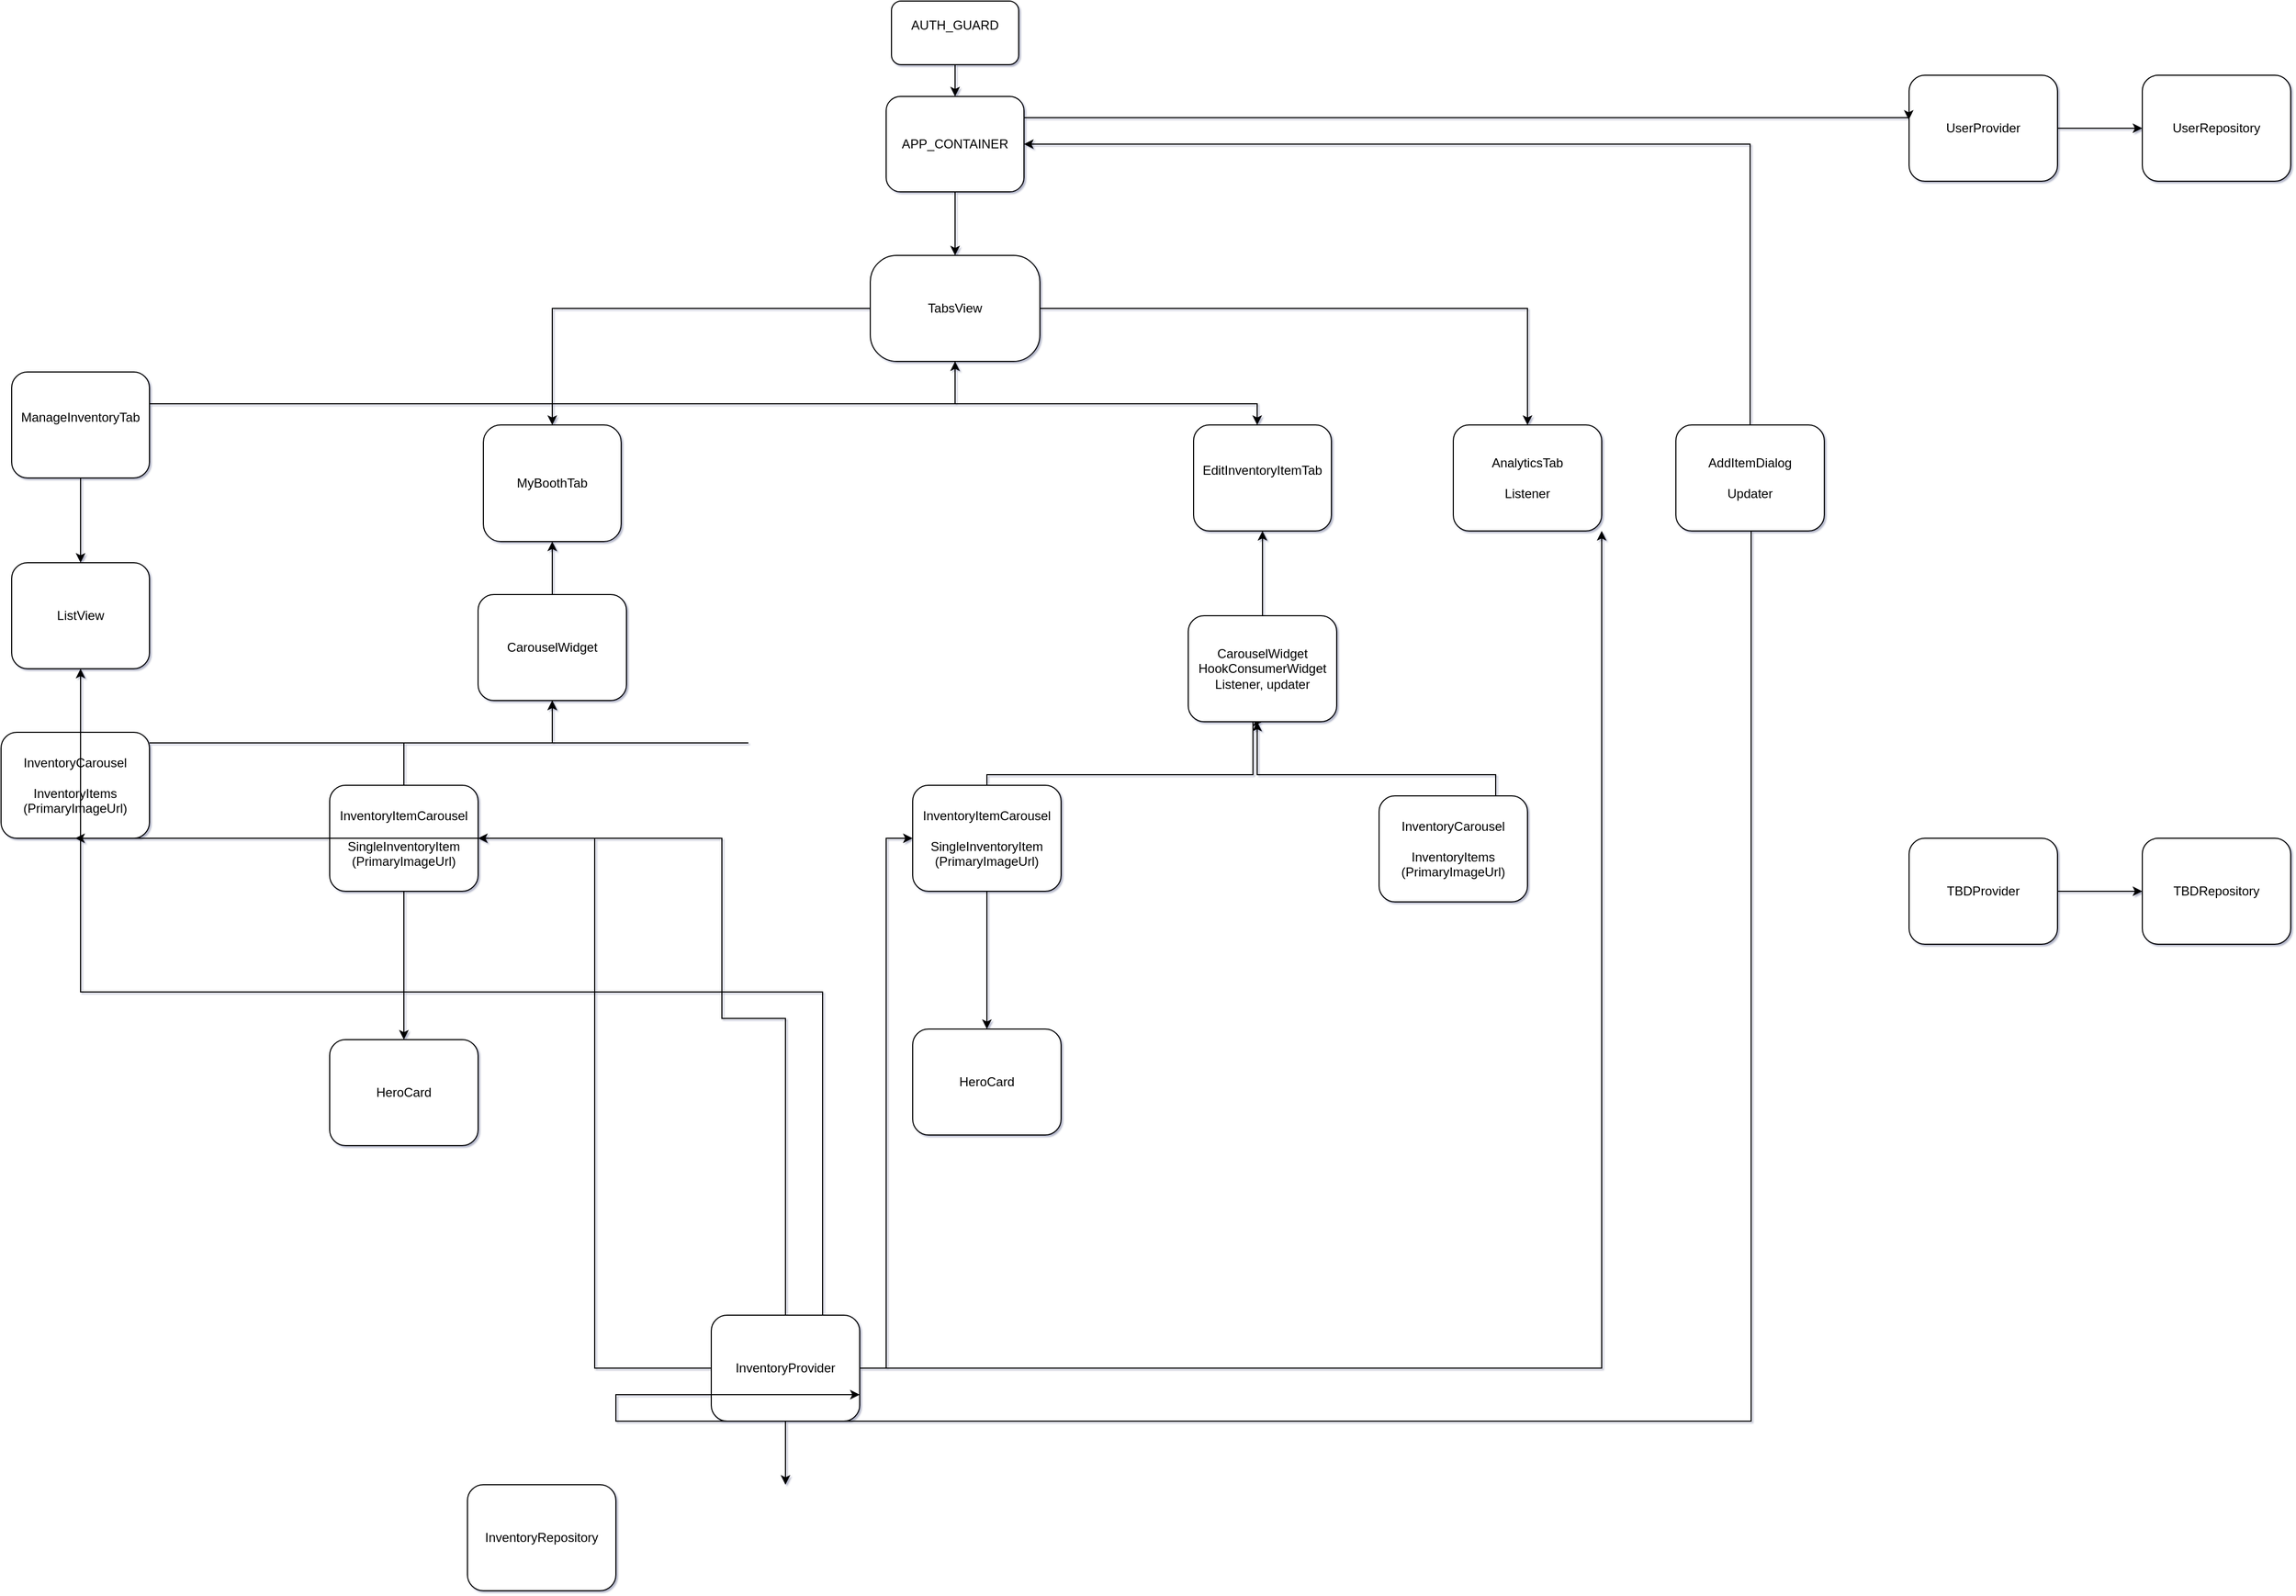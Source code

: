 <mxfile version="28.2.5">
  <diagram name="Page-1" id="yre59FWqFF6-JoR8nMFE">
    <mxGraphModel dx="2677" dy="748" grid="1" gridSize="10" guides="1" tooltips="1" connect="1" arrows="1" fold="1" page="1" pageScale="1" pageWidth="1100" pageHeight="850" background="#ffffff" math="0" shadow="1">
      <root>
        <mxCell id="0" />
        <mxCell id="1" parent="0" />
        <mxCell id="7i4eZhQgf2fpV0Ovh3T5-3" value="" style="edgeStyle=orthogonalEdgeStyle;rounded=0;orthogonalLoop=1;jettySize=auto;html=1;" parent="1" source="7i4eZhQgf2fpV0Ovh3T5-1" target="7i4eZhQgf2fpV0Ovh3T5-2" edge="1">
          <mxGeometry relative="1" as="geometry" />
        </mxCell>
        <mxCell id="7i4eZhQgf2fpV0Ovh3T5-1" value="AUTH_GUARD&lt;div&gt;&lt;br&gt;&lt;/div&gt;" style="rounded=1;whiteSpace=wrap;html=1;fillColor=light-dark(#FFFFFF,#999900);" parent="1" vertex="1">
          <mxGeometry x="350" y="20" width="120" height="60" as="geometry" />
        </mxCell>
        <mxCell id="7i4eZhQgf2fpV0Ovh3T5-5" value="" style="edgeStyle=orthogonalEdgeStyle;rounded=0;orthogonalLoop=1;jettySize=auto;html=1;" parent="1" source="7i4eZhQgf2fpV0Ovh3T5-2" target="7i4eZhQgf2fpV0Ovh3T5-4" edge="1">
          <mxGeometry relative="1" as="geometry" />
        </mxCell>
        <mxCell id="7i4eZhQgf2fpV0Ovh3T5-2" value="&lt;div&gt;APP_CONTAINER&lt;/div&gt;" style="rounded=1;whiteSpace=wrap;html=1;" parent="1" vertex="1">
          <mxGeometry x="345" y="110" width="130" height="90" as="geometry" />
        </mxCell>
        <mxCell id="7i4eZhQgf2fpV0Ovh3T5-7" value="" style="edgeStyle=orthogonalEdgeStyle;rounded=0;orthogonalLoop=1;jettySize=auto;html=1;" parent="1" source="7i4eZhQgf2fpV0Ovh3T5-4" target="7i4eZhQgf2fpV0Ovh3T5-6" edge="1">
          <mxGeometry relative="1" as="geometry" />
        </mxCell>
        <mxCell id="7i4eZhQgf2fpV0Ovh3T5-9" value="" style="edgeStyle=orthogonalEdgeStyle;rounded=0;orthogonalLoop=1;jettySize=auto;html=1;" parent="1" source="7i4eZhQgf2fpV0Ovh3T5-4" target="7i4eZhQgf2fpV0Ovh3T5-8" edge="1">
          <mxGeometry relative="1" as="geometry" />
        </mxCell>
        <mxCell id="7i4eZhQgf2fpV0Ovh3T5-11" value="" style="edgeStyle=orthogonalEdgeStyle;rounded=0;orthogonalLoop=1;jettySize=auto;html=1;" parent="1" source="7i4eZhQgf2fpV0Ovh3T5-4" target="7i4eZhQgf2fpV0Ovh3T5-10" edge="1">
          <mxGeometry relative="1" as="geometry">
            <Array as="points">
              <mxPoint x="410" y="400" />
              <mxPoint x="695" y="400" />
            </Array>
          </mxGeometry>
        </mxCell>
        <mxCell id="7i4eZhQgf2fpV0Ovh3T5-4" value="&lt;div&gt;TabsView&lt;/div&gt;" style="rounded=1;whiteSpace=wrap;html=1;arcSize=25;" parent="1" vertex="1">
          <mxGeometry x="330" y="260" width="160" height="100" as="geometry" />
        </mxCell>
        <mxCell id="7i4eZhQgf2fpV0Ovh3T5-6" value="&lt;div&gt;MyBoothTab&lt;/div&gt;" style="rounded=1;whiteSpace=wrap;html=1;" parent="1" vertex="1">
          <mxGeometry x="-35" y="420" width="130" height="110" as="geometry" />
        </mxCell>
        <mxCell id="7i4eZhQgf2fpV0Ovh3T5-8" value="&lt;div&gt;AnalyticsTab&lt;/div&gt;&lt;div&gt;&lt;br&gt;&lt;/div&gt;&lt;div&gt;Listener&lt;/div&gt;" style="rounded=1;whiteSpace=wrap;html=1;fillColor=light-dark(#FFFFFF,#006600);" parent="1" vertex="1">
          <mxGeometry x="880" y="420" width="140" height="100" as="geometry" />
        </mxCell>
        <mxCell id="7i4eZhQgf2fpV0Ovh3T5-10" value="&lt;div&gt;EditInventoryItemTab&lt;/div&gt;&lt;div&gt;&lt;br&gt;&lt;/div&gt;" style="rounded=1;whiteSpace=wrap;html=1;" parent="1" vertex="1">
          <mxGeometry x="635" y="420" width="130" height="100" as="geometry" />
        </mxCell>
        <mxCell id="wee8iFHExE6Ph9CSwYik-10" value="" style="edgeStyle=orthogonalEdgeStyle;rounded=0;orthogonalLoop=1;jettySize=auto;html=1;" parent="1" source="7i4eZhQgf2fpV0Ovh3T5-13" target="wee8iFHExE6Ph9CSwYik-9" edge="1">
          <mxGeometry relative="1" as="geometry" />
        </mxCell>
        <mxCell id="wee8iFHExE6Ph9CSwYik-35" style="edgeStyle=orthogonalEdgeStyle;rounded=0;orthogonalLoop=1;jettySize=auto;html=1;entryX=0.5;entryY=1;entryDx=0;entryDy=0;" parent="1" source="7i4eZhQgf2fpV0Ovh3T5-13" target="7i4eZhQgf2fpV0Ovh3T5-4" edge="1">
          <mxGeometry relative="1" as="geometry">
            <Array as="points">
              <mxPoint x="195" y="400" />
              <mxPoint x="410" y="400" />
            </Array>
          </mxGeometry>
        </mxCell>
        <mxCell id="7i4eZhQgf2fpV0Ovh3T5-13" value="&lt;div&gt;ManageInventoryTab&lt;/div&gt;&lt;div&gt;&lt;br&gt;&lt;/div&gt;" style="rounded=1;whiteSpace=wrap;html=1;fillColor=light-dark(#FFFFFF,#000000);" parent="1" vertex="1">
          <mxGeometry x="-480" y="370" width="130" height="100" as="geometry" />
        </mxCell>
        <mxCell id="wee8iFHExE6Ph9CSwYik-2" value="" style="edgeStyle=orthogonalEdgeStyle;rounded=0;orthogonalLoop=1;jettySize=auto;html=1;" parent="1" source="7i4eZhQgf2fpV0Ovh3T5-20" target="wee8iFHExE6Ph9CSwYik-1" edge="1">
          <mxGeometry relative="1" as="geometry" />
        </mxCell>
        <mxCell id="7i4eZhQgf2fpV0Ovh3T5-20" value="&lt;div&gt;InventoryItemCarousel&lt;/div&gt;&lt;div&gt;&lt;br&gt;&lt;/div&gt;&lt;div&gt;SingleInventoryItem&lt;/div&gt;&lt;div&gt;(PrimaryImageUrl)&lt;/div&gt;" style="rounded=1;whiteSpace=wrap;html=1;fillColor=light-dark(#FFFFFF,#006600);" parent="1" vertex="1">
          <mxGeometry x="-180" y="760" width="140" height="100" as="geometry" />
        </mxCell>
        <mxCell id="7i4eZhQgf2fpV0Ovh3T5-25" style="edgeStyle=orthogonalEdgeStyle;rounded=0;orthogonalLoop=1;jettySize=auto;html=1;" parent="1" source="7i4eZhQgf2fpV0Ovh3T5-24" target="wee8iFHExE6Ph9CSwYik-6" edge="1">
          <mxGeometry relative="1" as="geometry">
            <mxPoint x="215" y="520" as="targetPoint" />
            <Array as="points">
              <mxPoint x="215" y="720" />
              <mxPoint x="30" y="720" />
            </Array>
          </mxGeometry>
        </mxCell>
        <mxCell id="7i4eZhQgf2fpV0Ovh3T5-24" value="&lt;div&gt;InventoryCarousel&lt;/div&gt;&lt;div&gt;&lt;br&gt;&lt;/div&gt;&lt;div&gt;InventoryItems&lt;/div&gt;&lt;div&gt;(PrimaryImageUrl)&lt;/div&gt;" style="rounded=1;whiteSpace=wrap;html=1;fillColor=light-dark(#FFFFFF,#006600);" parent="1" vertex="1">
          <mxGeometry x="-490" y="710" width="140" height="100" as="geometry" />
        </mxCell>
        <mxCell id="wee8iFHExE6Ph9CSwYik-1" value="&lt;div&gt;HeroCard&lt;/div&gt;" style="rounded=1;whiteSpace=wrap;html=1;fillColor=light-dark(#FFFFFF,#00CC00);" parent="1" vertex="1">
          <mxGeometry x="-180" y="1000" width="140" height="100" as="geometry" />
        </mxCell>
        <mxCell id="wee8iFHExE6Ph9CSwYik-7" value="" style="edgeStyle=orthogonalEdgeStyle;rounded=0;orthogonalLoop=1;jettySize=auto;html=1;" parent="1" source="wee8iFHExE6Ph9CSwYik-6" target="7i4eZhQgf2fpV0Ovh3T5-6" edge="1">
          <mxGeometry relative="1" as="geometry" />
        </mxCell>
        <mxCell id="wee8iFHExE6Ph9CSwYik-6" value="CarouselWidget" style="rounded=1;whiteSpace=wrap;html=1;" parent="1" vertex="1">
          <mxGeometry x="-40" y="580" width="140" height="100" as="geometry" />
        </mxCell>
        <mxCell id="wee8iFHExE6Ph9CSwYik-8" style="edgeStyle=orthogonalEdgeStyle;rounded=0;orthogonalLoop=1;jettySize=auto;html=1;" parent="1" source="7i4eZhQgf2fpV0Ovh3T5-20" target="wee8iFHExE6Ph9CSwYik-6" edge="1">
          <mxGeometry relative="1" as="geometry" />
        </mxCell>
        <mxCell id="wee8iFHExE6Ph9CSwYik-9" value="&lt;div&gt;ListView&lt;/div&gt;" style="rounded=1;whiteSpace=wrap;html=1;fillColor=light-dark(#FFFFFF,#006600);" parent="1" vertex="1">
          <mxGeometry x="-480" y="550" width="130" height="100" as="geometry" />
        </mxCell>
        <mxCell id="wee8iFHExE6Ph9CSwYik-11" value="" style="edgeStyle=orthogonalEdgeStyle;rounded=0;orthogonalLoop=1;jettySize=auto;html=1;" parent="1" source="wee8iFHExE6Ph9CSwYik-12" target="wee8iFHExE6Ph9CSwYik-15" edge="1">
          <mxGeometry relative="1" as="geometry" />
        </mxCell>
        <mxCell id="wee8iFHExE6Ph9CSwYik-36" style="edgeStyle=orthogonalEdgeStyle;rounded=0;orthogonalLoop=1;jettySize=auto;html=1;entryX=0.5;entryY=1;entryDx=0;entryDy=0;" parent="1" source="wee8iFHExE6Ph9CSwYik-12" target="wee8iFHExE6Ph9CSwYik-19" edge="1">
          <mxGeometry relative="1" as="geometry">
            <mxPoint x="690" y="700" as="targetPoint" />
            <Array as="points">
              <mxPoint x="440" y="750" />
              <mxPoint x="691" y="750" />
              <mxPoint x="691" y="700" />
              <mxPoint x="695" y="700" />
            </Array>
          </mxGeometry>
        </mxCell>
        <mxCell id="wee8iFHExE6Ph9CSwYik-12" value="&lt;div&gt;InventoryItemCarousel&lt;/div&gt;&lt;div&gt;&lt;br&gt;&lt;/div&gt;&lt;div&gt;SingleInventoryItem&lt;/div&gt;&lt;div&gt;(PrimaryImageUrl)&lt;/div&gt;" style="rounded=1;whiteSpace=wrap;html=1;fillColor=light-dark(#FFFFFF,#006600);" parent="1" vertex="1">
          <mxGeometry x="370" y="760" width="140" height="100" as="geometry" />
        </mxCell>
        <mxCell id="wee8iFHExE6Ph9CSwYik-37" style="edgeStyle=orthogonalEdgeStyle;rounded=0;orthogonalLoop=1;jettySize=auto;html=1;" parent="1" source="wee8iFHExE6Ph9CSwYik-14" target="wee8iFHExE6Ph9CSwYik-19" edge="1">
          <mxGeometry relative="1" as="geometry">
            <Array as="points">
              <mxPoint x="920" y="750" />
              <mxPoint x="695" y="750" />
            </Array>
          </mxGeometry>
        </mxCell>
        <mxCell id="wee8iFHExE6Ph9CSwYik-14" value="&lt;div&gt;InventoryCarousel&lt;/div&gt;&lt;div&gt;&lt;br&gt;&lt;/div&gt;&lt;div&gt;InventoryItems&lt;/div&gt;&lt;div&gt;(PrimaryImageUrl)&lt;/div&gt;" style="rounded=1;whiteSpace=wrap;html=1;fillColor=light-dark(#FFFFFF,#006600);" parent="1" vertex="1">
          <mxGeometry x="810" y="770" width="140" height="100" as="geometry" />
        </mxCell>
        <mxCell id="wee8iFHExE6Ph9CSwYik-15" value="&lt;div&gt;HeroCard&lt;/div&gt;" style="rounded=1;whiteSpace=wrap;html=1;fillColor=light-dark(#FFFFFF,#00CC00);" parent="1" vertex="1">
          <mxGeometry x="370" y="990" width="140" height="100" as="geometry" />
        </mxCell>
        <mxCell id="wee8iFHExE6Ph9CSwYik-20" value="" style="edgeStyle=orthogonalEdgeStyle;rounded=0;orthogonalLoop=1;jettySize=auto;html=1;" parent="1" source="wee8iFHExE6Ph9CSwYik-19" target="7i4eZhQgf2fpV0Ovh3T5-10" edge="1">
          <mxGeometry relative="1" as="geometry" />
        </mxCell>
        <mxCell id="wee8iFHExE6Ph9CSwYik-19" value="CarouselWidget&lt;div&gt;HookConsumerWidget&lt;/div&gt;&lt;div&gt;Listener, updater&lt;/div&gt;" style="rounded=1;whiteSpace=wrap;html=1;" parent="1" vertex="1">
          <mxGeometry x="630" y="600" width="140" height="100" as="geometry" />
        </mxCell>
        <mxCell id="wee8iFHExE6Ph9CSwYik-23" value="" style="edgeStyle=orthogonalEdgeStyle;rounded=0;orthogonalLoop=1;jettySize=auto;html=1;" parent="1" source="wee8iFHExE6Ph9CSwYik-21" edge="1">
          <mxGeometry relative="1" as="geometry">
            <mxPoint x="250" y="1420" as="targetPoint" />
          </mxGeometry>
        </mxCell>
        <mxCell id="wee8iFHExE6Ph9CSwYik-45" style="edgeStyle=orthogonalEdgeStyle;rounded=0;orthogonalLoop=1;jettySize=auto;html=1;entryX=0.5;entryY=1;entryDx=0;entryDy=0;" parent="1" source="wee8iFHExE6Ph9CSwYik-21" target="7i4eZhQgf2fpV0Ovh3T5-24" edge="1">
          <mxGeometry relative="1" as="geometry">
            <Array as="points">
              <mxPoint x="250" y="980" />
              <mxPoint x="190" y="980" />
            </Array>
          </mxGeometry>
        </mxCell>
        <mxCell id="wee8iFHExE6Ph9CSwYik-46" style="edgeStyle=orthogonalEdgeStyle;rounded=0;orthogonalLoop=1;jettySize=auto;html=1;entryX=1;entryY=0.5;entryDx=0;entryDy=0;" parent="1" source="wee8iFHExE6Ph9CSwYik-21" target="7i4eZhQgf2fpV0Ovh3T5-20" edge="1">
          <mxGeometry relative="1" as="geometry" />
        </mxCell>
        <mxCell id="wee8iFHExE6Ph9CSwYik-47" style="edgeStyle=orthogonalEdgeStyle;rounded=0;orthogonalLoop=1;jettySize=auto;html=1;entryX=0;entryY=0.5;entryDx=0;entryDy=0;" parent="1" source="wee8iFHExE6Ph9CSwYik-21" target="wee8iFHExE6Ph9CSwYik-12" edge="1">
          <mxGeometry relative="1" as="geometry">
            <mxPoint x="310" y="810" as="targetPoint" />
          </mxGeometry>
        </mxCell>
        <mxCell id="wee8iFHExE6Ph9CSwYik-48" style="edgeStyle=orthogonalEdgeStyle;rounded=0;orthogonalLoop=1;jettySize=auto;html=1;entryX=1;entryY=1;entryDx=0;entryDy=0;" parent="1" source="wee8iFHExE6Ph9CSwYik-21" target="7i4eZhQgf2fpV0Ovh3T5-8" edge="1">
          <mxGeometry relative="1" as="geometry">
            <mxPoint x="1070" y="1310" as="targetPoint" />
          </mxGeometry>
        </mxCell>
        <mxCell id="wee8iFHExE6Ph9CSwYik-52" style="edgeStyle=orthogonalEdgeStyle;rounded=0;orthogonalLoop=1;jettySize=auto;html=1;exitX=0.75;exitY=0;exitDx=0;exitDy=0;" parent="1" source="wee8iFHExE6Ph9CSwYik-21" target="wee8iFHExE6Ph9CSwYik-9" edge="1">
          <mxGeometry relative="1" as="geometry" />
        </mxCell>
        <mxCell id="wee8iFHExE6Ph9CSwYik-21" value="&lt;div&gt;InventoryProvider&lt;/div&gt;" style="rounded=1;whiteSpace=wrap;html=1;fillColor=light-dark(#FFFFFF,#006600);" parent="1" vertex="1">
          <mxGeometry x="180" y="1260" width="140" height="100" as="geometry" />
        </mxCell>
        <mxCell id="wee8iFHExE6Ph9CSwYik-22" value="&lt;div&gt;InventoryRepository&lt;/div&gt;" style="rounded=1;whiteSpace=wrap;html=1;fillColor=light-dark(#FFFFFF,#990000);" parent="1" vertex="1">
          <mxGeometry x="-50" y="1420" width="140" height="100" as="geometry" />
        </mxCell>
        <mxCell id="wee8iFHExE6Ph9CSwYik-24" value="" style="edgeStyle=orthogonalEdgeStyle;rounded=0;orthogonalLoop=1;jettySize=auto;html=1;" parent="1" source="wee8iFHExE6Ph9CSwYik-25" target="wee8iFHExE6Ph9CSwYik-26" edge="1">
          <mxGeometry relative="1" as="geometry" />
        </mxCell>
        <mxCell id="wee8iFHExE6Ph9CSwYik-25" value="&lt;div&gt;UserProvider&lt;/div&gt;" style="rounded=1;whiteSpace=wrap;html=1;fillColor=light-dark(#FFFFFF,#999900);" parent="1" vertex="1">
          <mxGeometry x="1310" y="90" width="140" height="100" as="geometry" />
        </mxCell>
        <mxCell id="wee8iFHExE6Ph9CSwYik-26" value="&lt;div&gt;UserRepository&lt;/div&gt;" style="rounded=1;whiteSpace=wrap;html=1;fillColor=light-dark(#FFFFFF,#990000);" parent="1" vertex="1">
          <mxGeometry x="1530" y="90" width="140" height="100" as="geometry" />
        </mxCell>
        <mxCell id="wee8iFHExE6Ph9CSwYik-27" value="" style="edgeStyle=orthogonalEdgeStyle;rounded=0;orthogonalLoop=1;jettySize=auto;html=1;" parent="1" source="wee8iFHExE6Ph9CSwYik-28" target="wee8iFHExE6Ph9CSwYik-29" edge="1">
          <mxGeometry relative="1" as="geometry" />
        </mxCell>
        <mxCell id="wee8iFHExE6Ph9CSwYik-28" value="&lt;div&gt;TBDProvider&lt;/div&gt;" style="rounded=1;whiteSpace=wrap;html=1;fillColor=light-dark(#FFFFFF,#CC0066);" parent="1" vertex="1">
          <mxGeometry x="1310" y="810" width="140" height="100" as="geometry" />
        </mxCell>
        <mxCell id="wee8iFHExE6Ph9CSwYik-29" value="&lt;div&gt;TBDRepository&lt;/div&gt;" style="rounded=1;whiteSpace=wrap;html=1;fillColor=light-dark(#FFFFFF,#990000);" parent="1" vertex="1">
          <mxGeometry x="1530" y="810" width="140" height="100" as="geometry" />
        </mxCell>
        <mxCell id="wee8iFHExE6Ph9CSwYik-43" style="edgeStyle=orthogonalEdgeStyle;rounded=0;orthogonalLoop=1;jettySize=auto;html=1;entryX=1;entryY=0.5;entryDx=0;entryDy=0;" parent="1" source="wee8iFHExE6Ph9CSwYik-31" target="7i4eZhQgf2fpV0Ovh3T5-2" edge="1">
          <mxGeometry relative="1" as="geometry">
            <mxPoint x="1160" y="170" as="targetPoint" />
            <Array as="points">
              <mxPoint x="1160" y="155" />
            </Array>
          </mxGeometry>
        </mxCell>
        <mxCell id="wee8iFHExE6Ph9CSwYik-51" style="edgeStyle=orthogonalEdgeStyle;rounded=0;orthogonalLoop=1;jettySize=auto;html=1;entryX=1;entryY=0.75;entryDx=0;entryDy=0;" parent="1" source="wee8iFHExE6Ph9CSwYik-31" target="wee8iFHExE6Ph9CSwYik-21" edge="1">
          <mxGeometry relative="1" as="geometry">
            <mxPoint x="1160" y="1714" as="targetPoint" />
            <Array as="points">
              <mxPoint x="1161" y="1360" />
              <mxPoint x="90" y="1360" />
            </Array>
          </mxGeometry>
        </mxCell>
        <mxCell id="wee8iFHExE6Ph9CSwYik-31" value="&lt;div&gt;AddItemDialog&lt;/div&gt;&lt;div&gt;&lt;br&gt;&lt;/div&gt;&lt;div&gt;Updater&lt;/div&gt;" style="rounded=1;whiteSpace=wrap;html=1;" parent="1" vertex="1">
          <mxGeometry x="1090" y="420" width="140" height="100" as="geometry" />
        </mxCell>
        <mxCell id="fnmsByrpBkYeRCK3ZdHk-1" style="edgeStyle=orthogonalEdgeStyle;rounded=0;orthogonalLoop=1;jettySize=auto;html=1;entryX=-0.002;entryY=0.42;entryDx=0;entryDy=0;entryPerimeter=0;" parent="1" source="7i4eZhQgf2fpV0Ovh3T5-2" target="wee8iFHExE6Ph9CSwYik-25" edge="1">
          <mxGeometry relative="1" as="geometry">
            <Array as="points">
              <mxPoint x="1310" y="130" />
            </Array>
          </mxGeometry>
        </mxCell>
      </root>
    </mxGraphModel>
  </diagram>
</mxfile>
